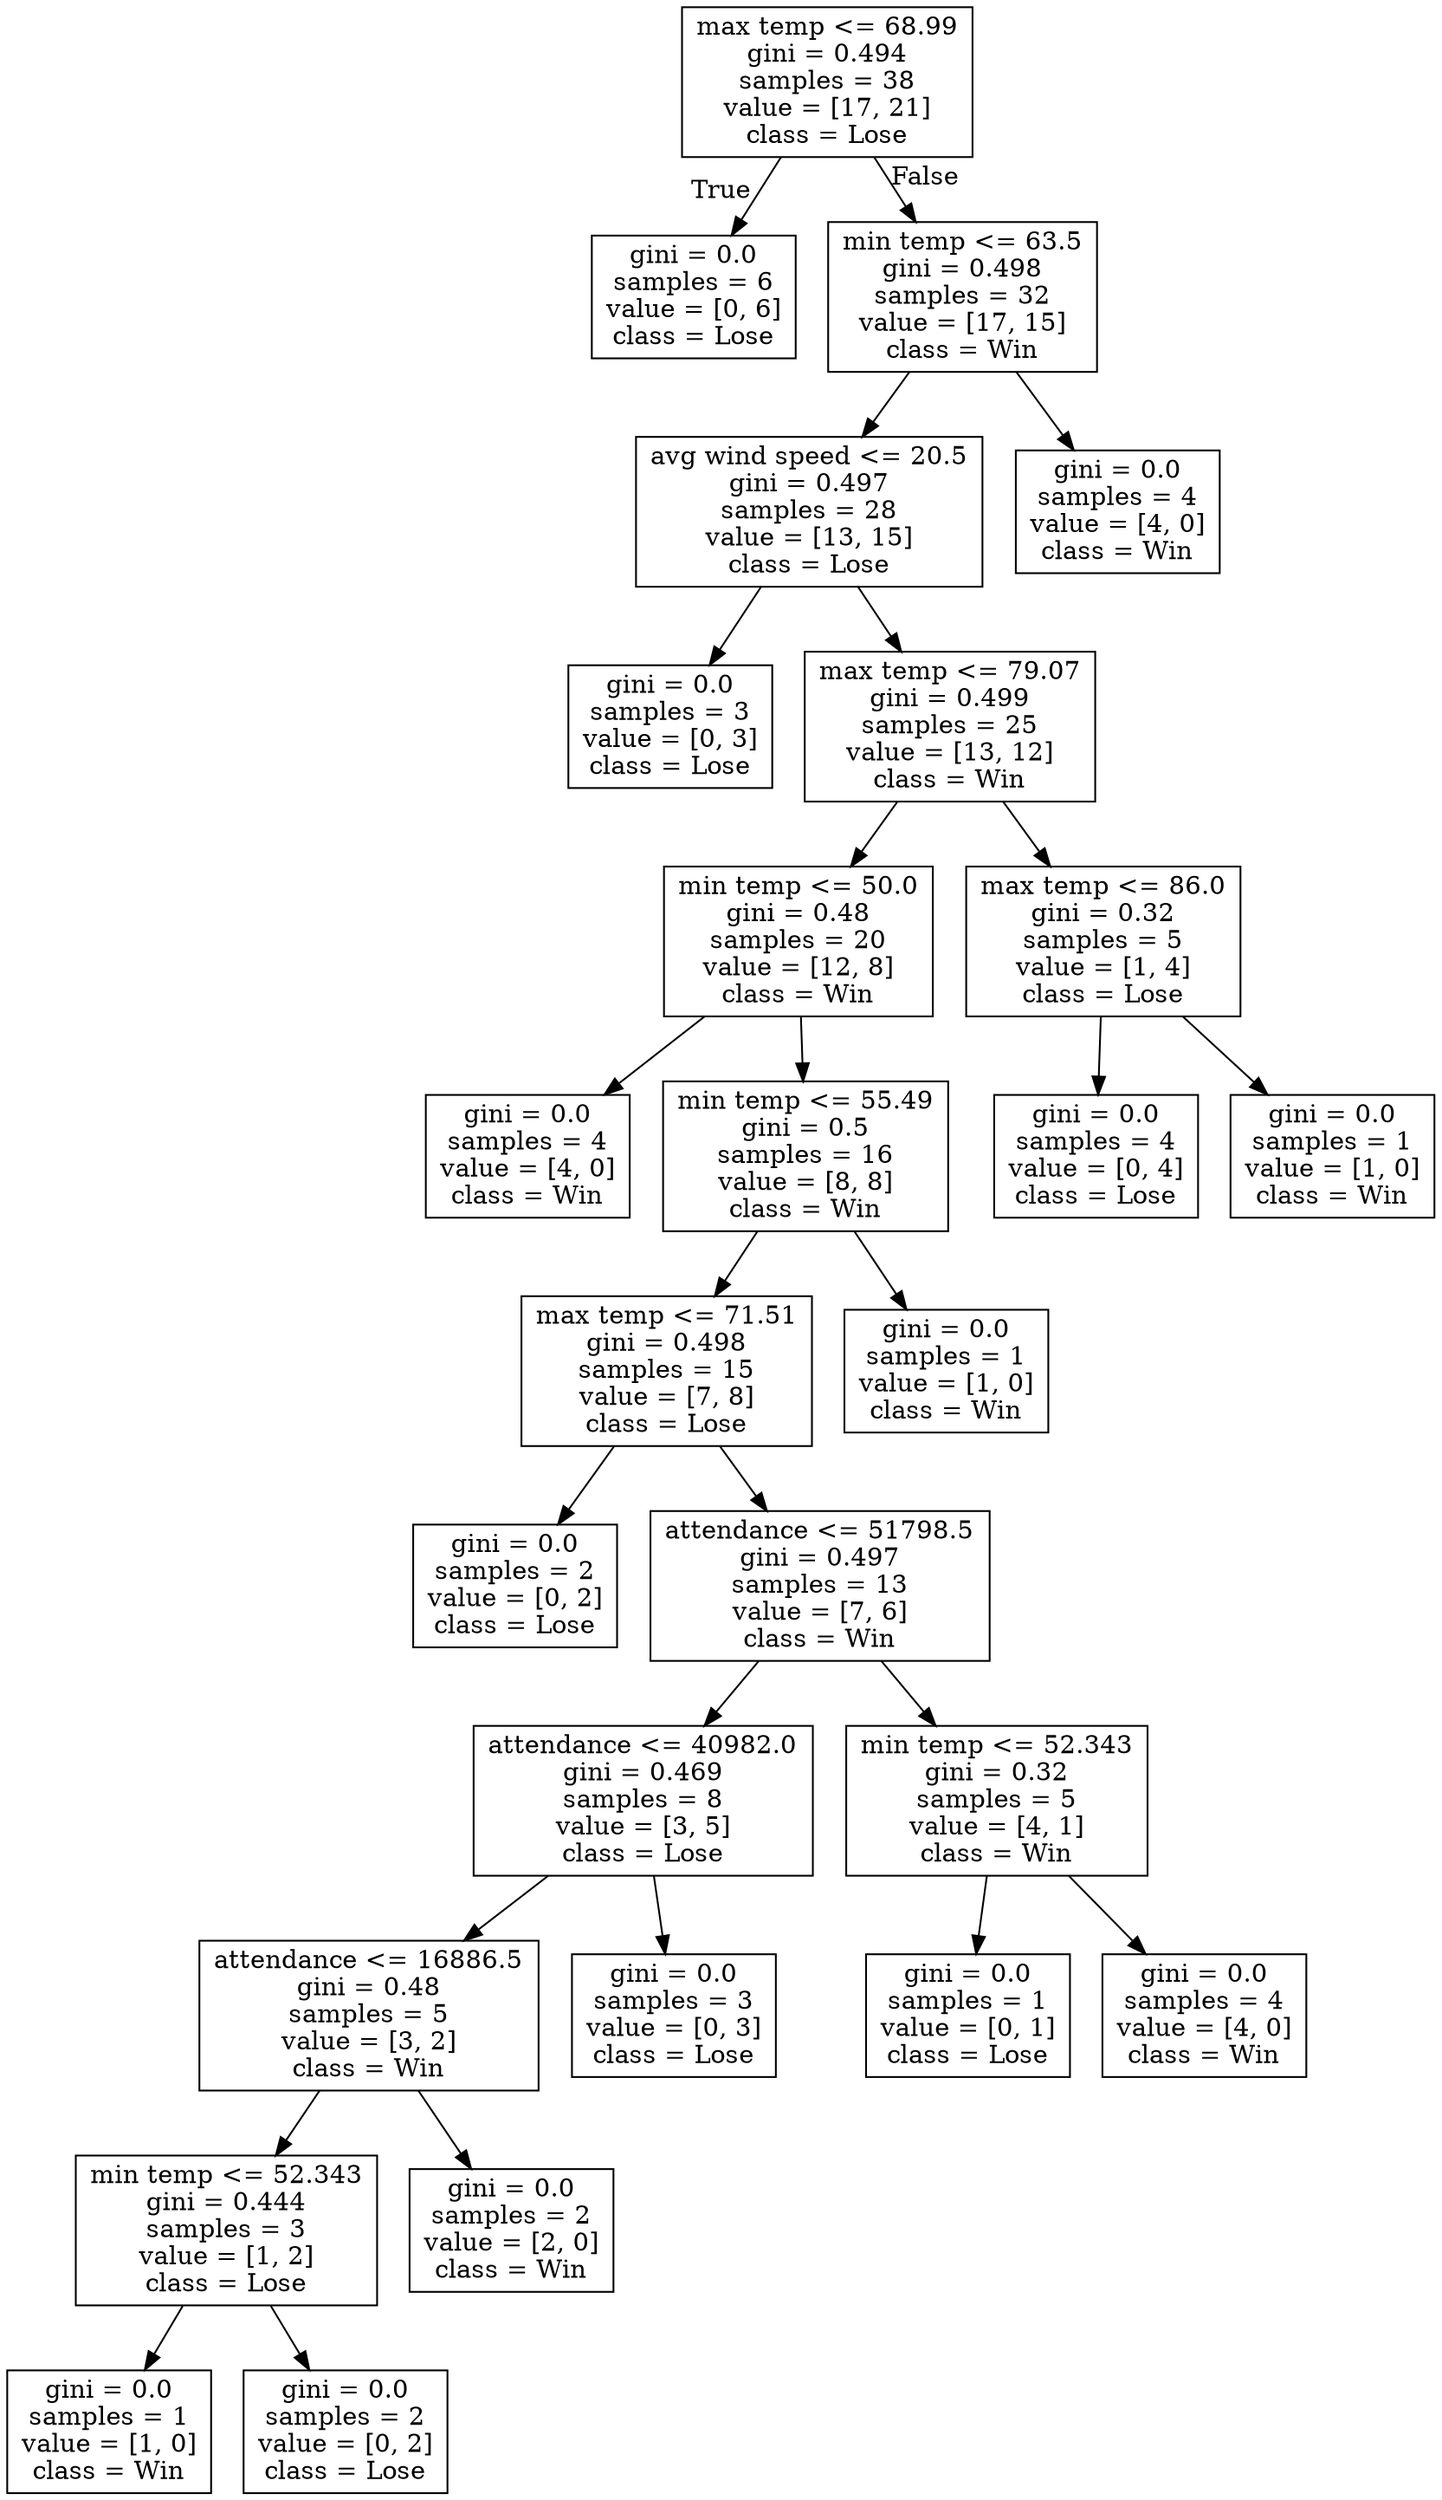 digraph Tree {
node [shape=box] ;
0 [label="max temp <= 68.99\ngini = 0.494\nsamples = 38\nvalue = [17, 21]\nclass = Lose"] ;
1 [label="gini = 0.0\nsamples = 6\nvalue = [0, 6]\nclass = Lose"] ;
0 -> 1 [labeldistance=2.5, labelangle=45, headlabel="True"] ;
2 [label="min temp <= 63.5\ngini = 0.498\nsamples = 32\nvalue = [17, 15]\nclass = Win"] ;
0 -> 2 [labeldistance=2.5, labelangle=-45, headlabel="False"] ;
3 [label="avg wind speed <= 20.5\ngini = 0.497\nsamples = 28\nvalue = [13, 15]\nclass = Lose"] ;
2 -> 3 ;
4 [label="gini = 0.0\nsamples = 3\nvalue = [0, 3]\nclass = Lose"] ;
3 -> 4 ;
5 [label="max temp <= 79.07\ngini = 0.499\nsamples = 25\nvalue = [13, 12]\nclass = Win"] ;
3 -> 5 ;
6 [label="min temp <= 50.0\ngini = 0.48\nsamples = 20\nvalue = [12, 8]\nclass = Win"] ;
5 -> 6 ;
7 [label="gini = 0.0\nsamples = 4\nvalue = [4, 0]\nclass = Win"] ;
6 -> 7 ;
8 [label="min temp <= 55.49\ngini = 0.5\nsamples = 16\nvalue = [8, 8]\nclass = Win"] ;
6 -> 8 ;
9 [label="max temp <= 71.51\ngini = 0.498\nsamples = 15\nvalue = [7, 8]\nclass = Lose"] ;
8 -> 9 ;
10 [label="gini = 0.0\nsamples = 2\nvalue = [0, 2]\nclass = Lose"] ;
9 -> 10 ;
11 [label="attendance <= 51798.5\ngini = 0.497\nsamples = 13\nvalue = [7, 6]\nclass = Win"] ;
9 -> 11 ;
12 [label="attendance <= 40982.0\ngini = 0.469\nsamples = 8\nvalue = [3, 5]\nclass = Lose"] ;
11 -> 12 ;
13 [label="attendance <= 16886.5\ngini = 0.48\nsamples = 5\nvalue = [3, 2]\nclass = Win"] ;
12 -> 13 ;
14 [label="min temp <= 52.343\ngini = 0.444\nsamples = 3\nvalue = [1, 2]\nclass = Lose"] ;
13 -> 14 ;
15 [label="gini = 0.0\nsamples = 1\nvalue = [1, 0]\nclass = Win"] ;
14 -> 15 ;
16 [label="gini = 0.0\nsamples = 2\nvalue = [0, 2]\nclass = Lose"] ;
14 -> 16 ;
17 [label="gini = 0.0\nsamples = 2\nvalue = [2, 0]\nclass = Win"] ;
13 -> 17 ;
18 [label="gini = 0.0\nsamples = 3\nvalue = [0, 3]\nclass = Lose"] ;
12 -> 18 ;
19 [label="min temp <= 52.343\ngini = 0.32\nsamples = 5\nvalue = [4, 1]\nclass = Win"] ;
11 -> 19 ;
20 [label="gini = 0.0\nsamples = 1\nvalue = [0, 1]\nclass = Lose"] ;
19 -> 20 ;
21 [label="gini = 0.0\nsamples = 4\nvalue = [4, 0]\nclass = Win"] ;
19 -> 21 ;
22 [label="gini = 0.0\nsamples = 1\nvalue = [1, 0]\nclass = Win"] ;
8 -> 22 ;
23 [label="max temp <= 86.0\ngini = 0.32\nsamples = 5\nvalue = [1, 4]\nclass = Lose"] ;
5 -> 23 ;
24 [label="gini = 0.0\nsamples = 4\nvalue = [0, 4]\nclass = Lose"] ;
23 -> 24 ;
25 [label="gini = 0.0\nsamples = 1\nvalue = [1, 0]\nclass = Win"] ;
23 -> 25 ;
26 [label="gini = 0.0\nsamples = 4\nvalue = [4, 0]\nclass = Win"] ;
2 -> 26 ;
}